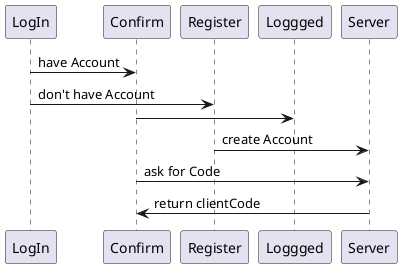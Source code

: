 @startuml

LogIn -> Confirm : have Account
LogIn -> Register : don't have Account
Confirm -> Loggged
Register -> Server : create Account
Confirm -> Server : ask for Code
Server -> Confirm: return clientCode

@enduml